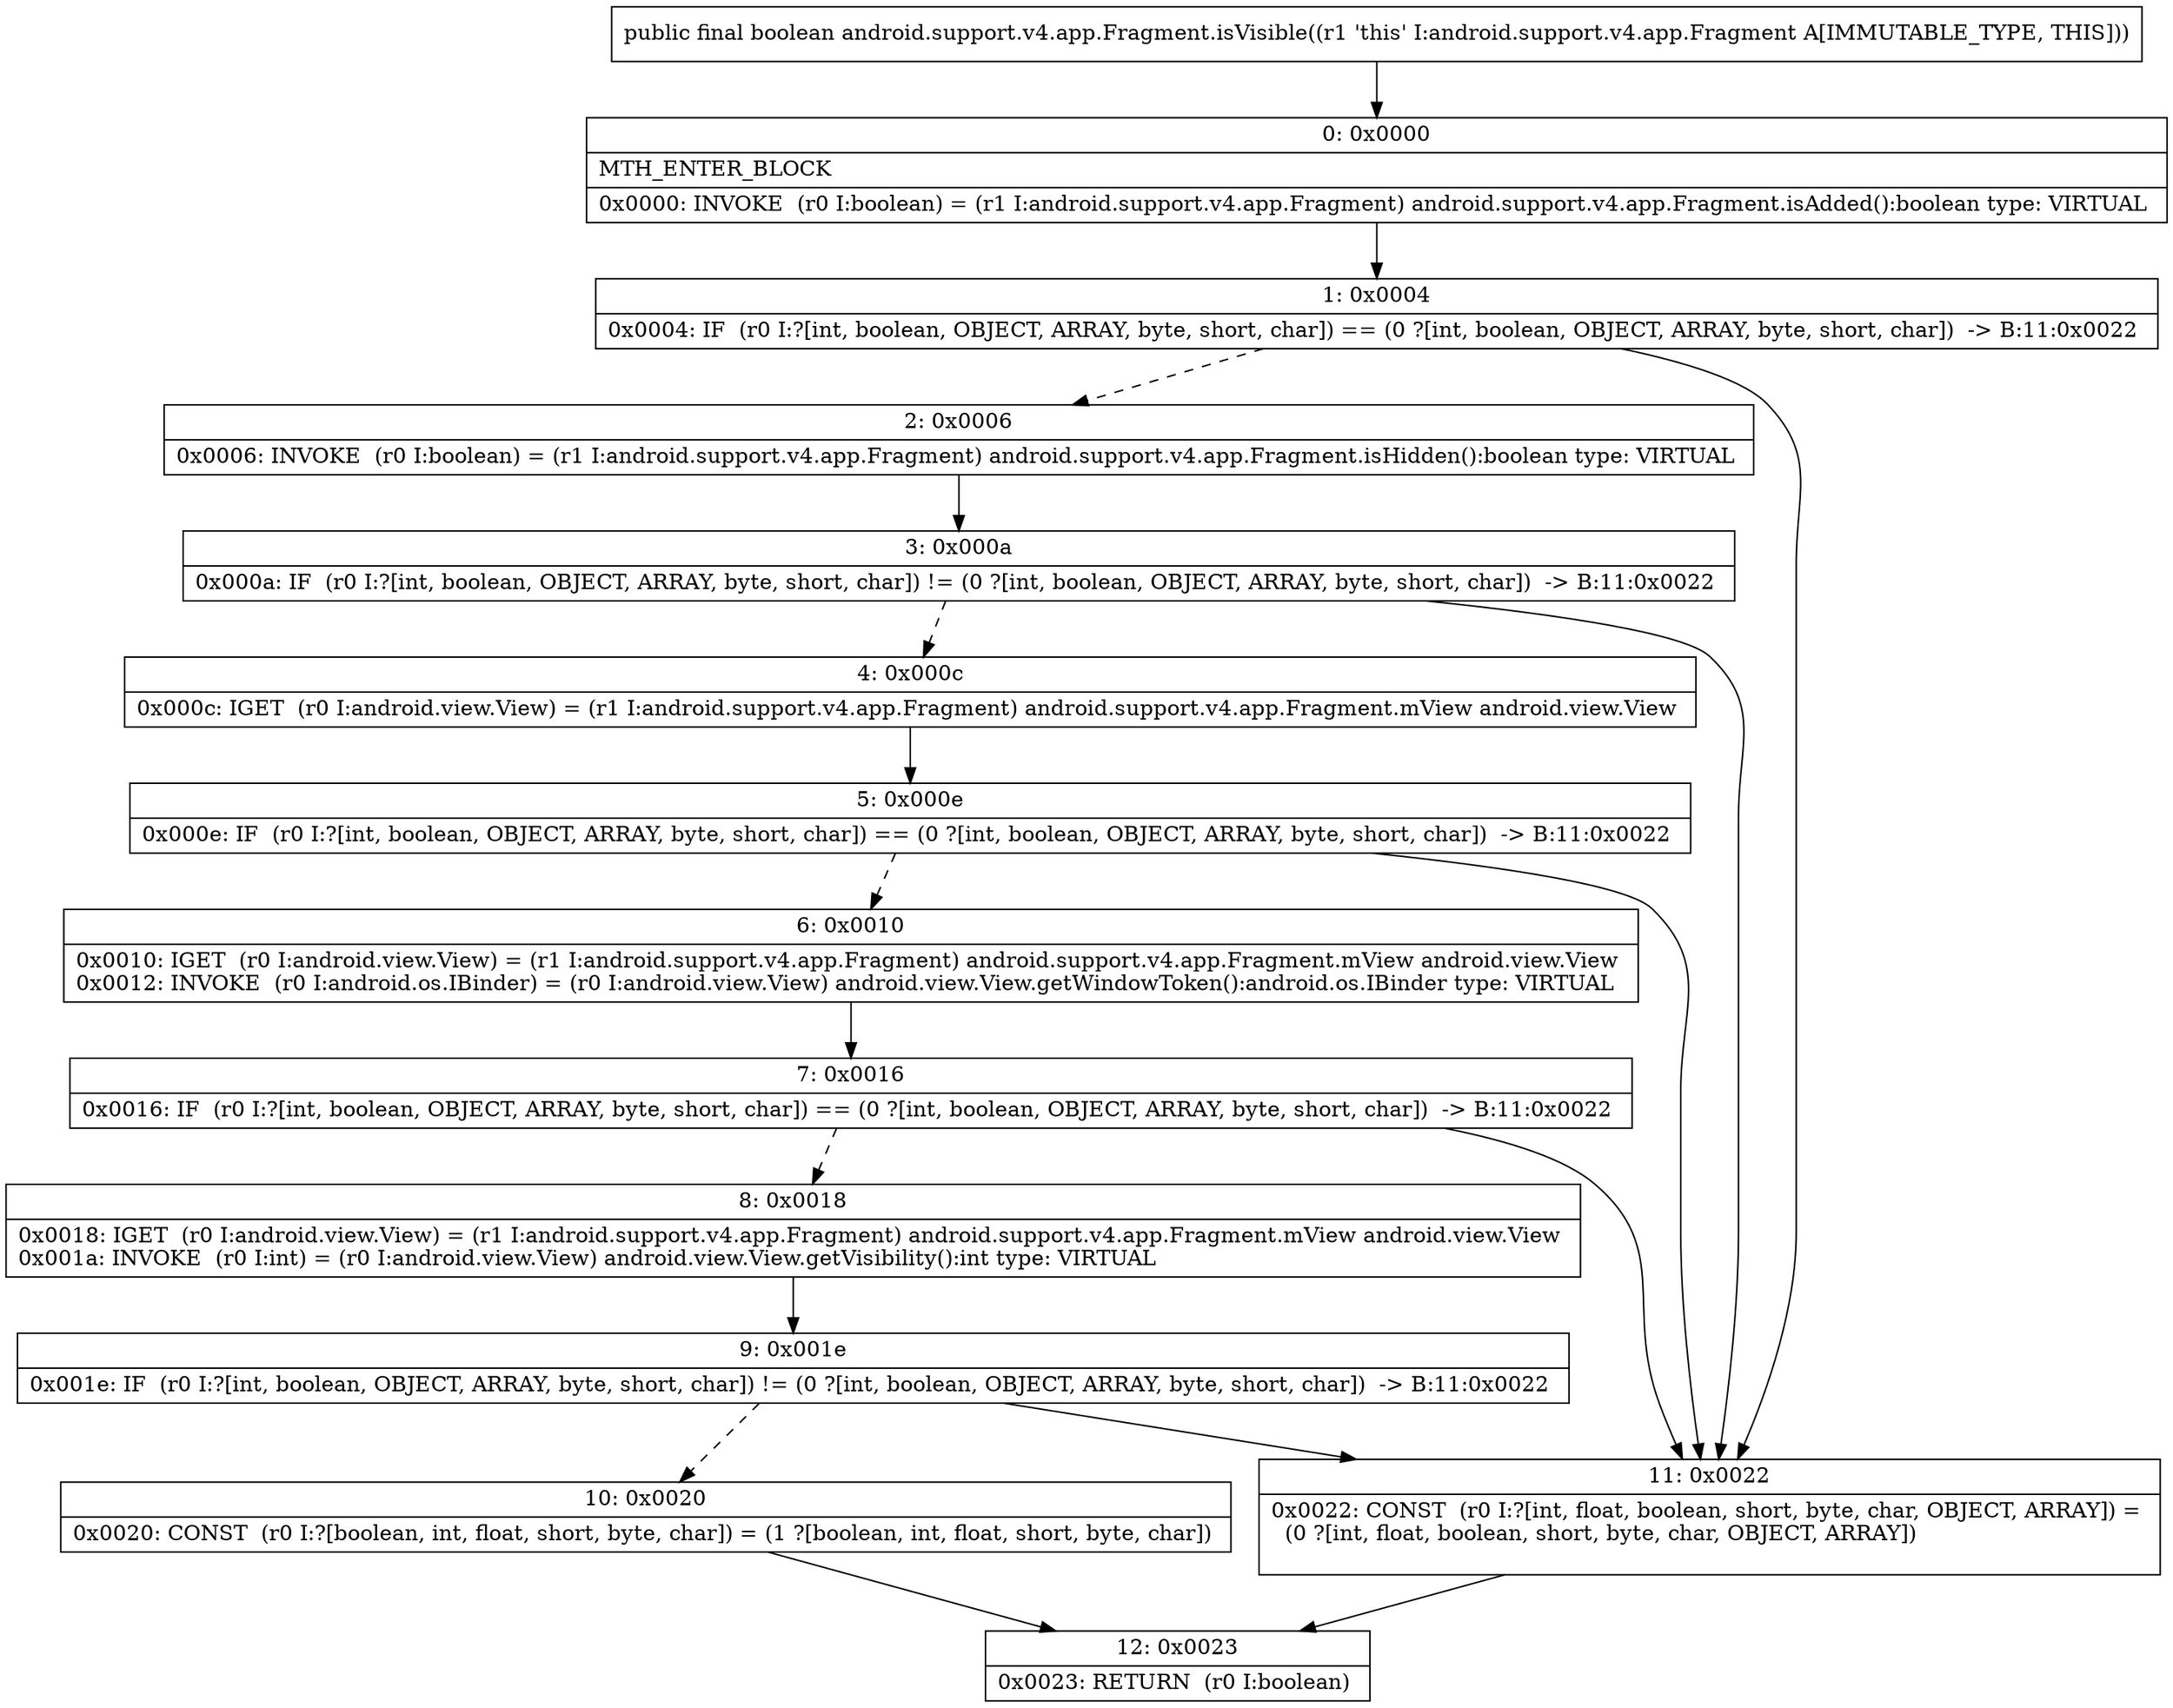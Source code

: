 digraph "CFG forandroid.support.v4.app.Fragment.isVisible()Z" {
Node_0 [shape=record,label="{0\:\ 0x0000|MTH_ENTER_BLOCK\l|0x0000: INVOKE  (r0 I:boolean) = (r1 I:android.support.v4.app.Fragment) android.support.v4.app.Fragment.isAdded():boolean type: VIRTUAL \l}"];
Node_1 [shape=record,label="{1\:\ 0x0004|0x0004: IF  (r0 I:?[int, boolean, OBJECT, ARRAY, byte, short, char]) == (0 ?[int, boolean, OBJECT, ARRAY, byte, short, char])  \-\> B:11:0x0022 \l}"];
Node_2 [shape=record,label="{2\:\ 0x0006|0x0006: INVOKE  (r0 I:boolean) = (r1 I:android.support.v4.app.Fragment) android.support.v4.app.Fragment.isHidden():boolean type: VIRTUAL \l}"];
Node_3 [shape=record,label="{3\:\ 0x000a|0x000a: IF  (r0 I:?[int, boolean, OBJECT, ARRAY, byte, short, char]) != (0 ?[int, boolean, OBJECT, ARRAY, byte, short, char])  \-\> B:11:0x0022 \l}"];
Node_4 [shape=record,label="{4\:\ 0x000c|0x000c: IGET  (r0 I:android.view.View) = (r1 I:android.support.v4.app.Fragment) android.support.v4.app.Fragment.mView android.view.View \l}"];
Node_5 [shape=record,label="{5\:\ 0x000e|0x000e: IF  (r0 I:?[int, boolean, OBJECT, ARRAY, byte, short, char]) == (0 ?[int, boolean, OBJECT, ARRAY, byte, short, char])  \-\> B:11:0x0022 \l}"];
Node_6 [shape=record,label="{6\:\ 0x0010|0x0010: IGET  (r0 I:android.view.View) = (r1 I:android.support.v4.app.Fragment) android.support.v4.app.Fragment.mView android.view.View \l0x0012: INVOKE  (r0 I:android.os.IBinder) = (r0 I:android.view.View) android.view.View.getWindowToken():android.os.IBinder type: VIRTUAL \l}"];
Node_7 [shape=record,label="{7\:\ 0x0016|0x0016: IF  (r0 I:?[int, boolean, OBJECT, ARRAY, byte, short, char]) == (0 ?[int, boolean, OBJECT, ARRAY, byte, short, char])  \-\> B:11:0x0022 \l}"];
Node_8 [shape=record,label="{8\:\ 0x0018|0x0018: IGET  (r0 I:android.view.View) = (r1 I:android.support.v4.app.Fragment) android.support.v4.app.Fragment.mView android.view.View \l0x001a: INVOKE  (r0 I:int) = (r0 I:android.view.View) android.view.View.getVisibility():int type: VIRTUAL \l}"];
Node_9 [shape=record,label="{9\:\ 0x001e|0x001e: IF  (r0 I:?[int, boolean, OBJECT, ARRAY, byte, short, char]) != (0 ?[int, boolean, OBJECT, ARRAY, byte, short, char])  \-\> B:11:0x0022 \l}"];
Node_10 [shape=record,label="{10\:\ 0x0020|0x0020: CONST  (r0 I:?[boolean, int, float, short, byte, char]) = (1 ?[boolean, int, float, short, byte, char]) \l}"];
Node_11 [shape=record,label="{11\:\ 0x0022|0x0022: CONST  (r0 I:?[int, float, boolean, short, byte, char, OBJECT, ARRAY]) = \l  (0 ?[int, float, boolean, short, byte, char, OBJECT, ARRAY])\l \l}"];
Node_12 [shape=record,label="{12\:\ 0x0023|0x0023: RETURN  (r0 I:boolean) \l}"];
MethodNode[shape=record,label="{public final boolean android.support.v4.app.Fragment.isVisible((r1 'this' I:android.support.v4.app.Fragment A[IMMUTABLE_TYPE, THIS])) }"];
MethodNode -> Node_0;
Node_0 -> Node_1;
Node_1 -> Node_2[style=dashed];
Node_1 -> Node_11;
Node_2 -> Node_3;
Node_3 -> Node_4[style=dashed];
Node_3 -> Node_11;
Node_4 -> Node_5;
Node_5 -> Node_6[style=dashed];
Node_5 -> Node_11;
Node_6 -> Node_7;
Node_7 -> Node_8[style=dashed];
Node_7 -> Node_11;
Node_8 -> Node_9;
Node_9 -> Node_10[style=dashed];
Node_9 -> Node_11;
Node_10 -> Node_12;
Node_11 -> Node_12;
}

